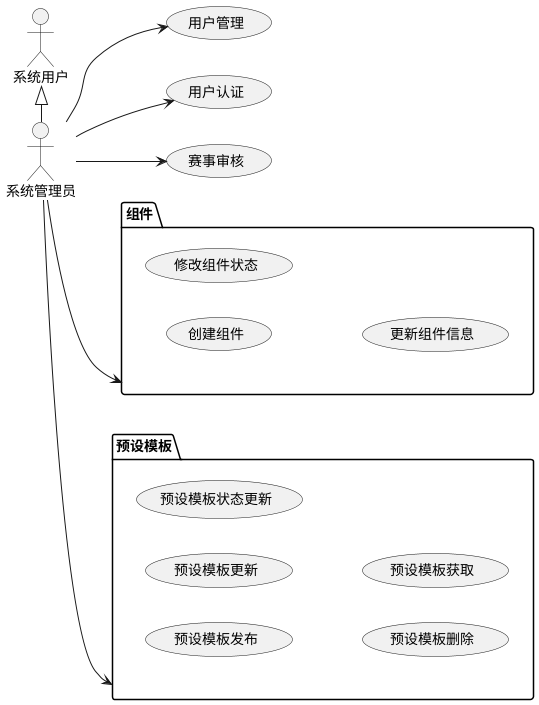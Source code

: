 @startuml
left to right direction

actor 系统管理员 as admin
actor 系统用户 as user
user <|-r- admin

usecase (用户管理) as user_manage
usecase (用户认证) as user_auth
usecase (赛事审核) as competition_review

package 组件 as components {
    usecase (创建组件) as component_create
    usecase (修改组件状态) as component_update_state
    usecase (更新组件信息) as component_update_info
}

package 预设模板 as templates {
    usecase (预设模板发布) as preset_template_publish
    usecase (预设模板更新) as preset_template_update
    usecase (预设模板状态更新) as preset_template_state_update
    usecase (预设模板删除) as preset_template_delete
    usecase (预设模板获取) as preset_template_get
}

admin --> components
admin --> templates
admin --> user_manage
admin --> user_auth
admin --> competition_review

@enduml